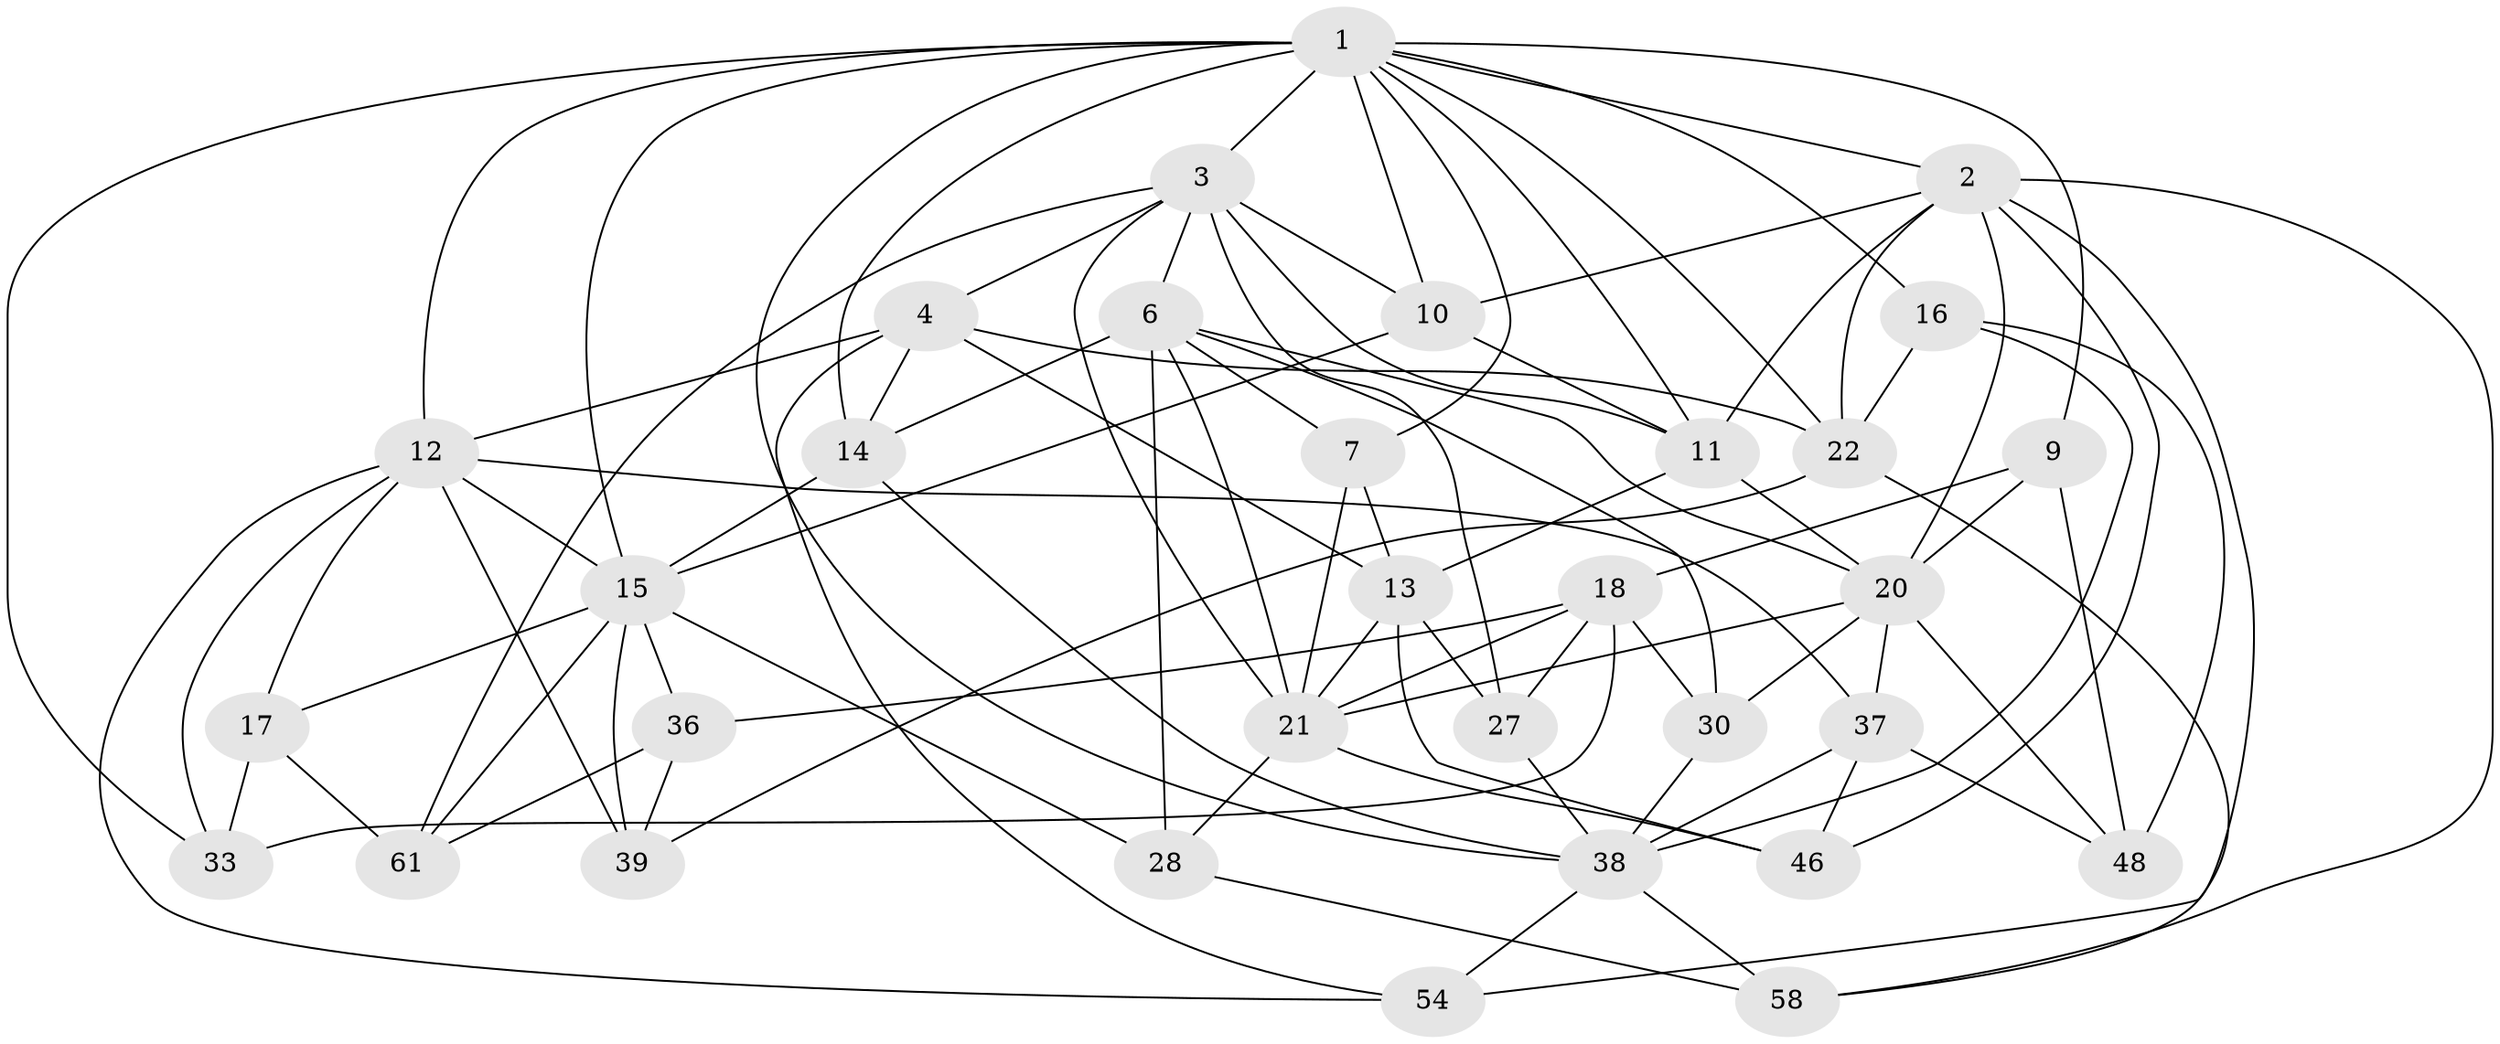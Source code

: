 // original degree distribution, {4: 1.0}
// Generated by graph-tools (version 1.1) at 2025/20/03/04/25 18:20:34]
// undirected, 32 vertices, 91 edges
graph export_dot {
graph [start="1"]
  node [color=gray90,style=filled];
  1 [super="+51+49+5"];
  2 [super="+19+44"];
  3 [super="+45"];
  4 [super="+41"];
  6 [super="+40"];
  7;
  9;
  10 [super="+59"];
  11 [super="+29"];
  12 [super="+34+31"];
  13 [super="+63"];
  14 [super="+24+32"];
  15 [super="+57+53"];
  16;
  17;
  18 [super="+56"];
  20 [super="+52+26"];
  21 [super="+23"];
  22 [super="+47"];
  27;
  28;
  30;
  33;
  36;
  37 [super="+62"];
  38 [super="+43"];
  39;
  46;
  48;
  54;
  58;
  61;
  1 -- 9;
  1 -- 38;
  1 -- 3;
  1 -- 12;
  1 -- 14 [weight=2];
  1 -- 2;
  1 -- 33;
  1 -- 7;
  1 -- 11;
  1 -- 16;
  1 -- 22;
  1 -- 10;
  1 -- 15;
  2 -- 58;
  2 -- 22;
  2 -- 10;
  2 -- 54;
  2 -- 46;
  2 -- 11;
  2 -- 20;
  3 -- 4;
  3 -- 27;
  3 -- 6;
  3 -- 61;
  3 -- 11;
  3 -- 21;
  3 -- 10;
  4 -- 14;
  4 -- 22;
  4 -- 13;
  4 -- 12;
  4 -- 54;
  6 -- 7;
  6 -- 28;
  6 -- 30;
  6 -- 21;
  6 -- 20 [weight=2];
  6 -- 14;
  7 -- 13;
  7 -- 21;
  9 -- 18;
  9 -- 48;
  9 -- 20;
  10 -- 15 [weight=2];
  10 -- 11;
  11 -- 20;
  11 -- 13;
  12 -- 39;
  12 -- 17;
  12 -- 33;
  12 -- 37;
  12 -- 54;
  12 -- 15;
  13 -- 21;
  13 -- 46;
  13 -- 27;
  14 -- 15;
  14 -- 38;
  15 -- 39;
  15 -- 17;
  15 -- 36;
  15 -- 28;
  15 -- 61;
  16 -- 22;
  16 -- 48;
  16 -- 38;
  17 -- 61;
  17 -- 33;
  18 -- 30;
  18 -- 33;
  18 -- 27;
  18 -- 36;
  18 -- 21;
  20 -- 48;
  20 -- 37 [weight=2];
  20 -- 30;
  20 -- 21;
  21 -- 28;
  21 -- 46;
  22 -- 39;
  22 -- 58;
  27 -- 38;
  28 -- 58;
  30 -- 38;
  36 -- 39;
  36 -- 61;
  37 -- 48;
  37 -- 46;
  37 -- 38;
  38 -- 54;
  38 -- 58;
}
